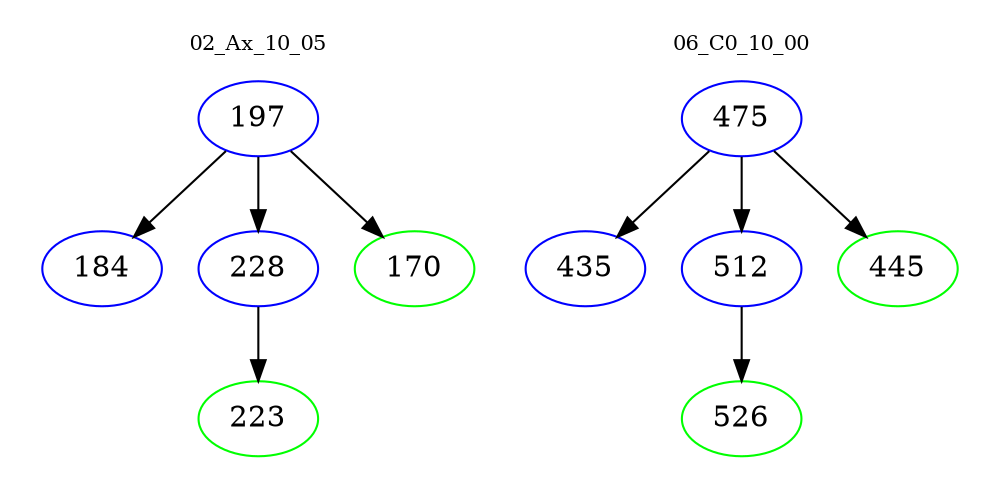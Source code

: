 digraph{
subgraph cluster_0 {
color = white
label = "02_Ax_10_05";
fontsize=10;
T0_197 [label="197", color="blue"]
T0_197 -> T0_184 [color="black"]
T0_184 [label="184", color="blue"]
T0_197 -> T0_228 [color="black"]
T0_228 [label="228", color="blue"]
T0_228 -> T0_223 [color="black"]
T0_223 [label="223", color="green"]
T0_197 -> T0_170 [color="black"]
T0_170 [label="170", color="green"]
}
subgraph cluster_1 {
color = white
label = "06_C0_10_00";
fontsize=10;
T1_475 [label="475", color="blue"]
T1_475 -> T1_435 [color="black"]
T1_435 [label="435", color="blue"]
T1_475 -> T1_512 [color="black"]
T1_512 [label="512", color="blue"]
T1_512 -> T1_526 [color="black"]
T1_526 [label="526", color="green"]
T1_475 -> T1_445 [color="black"]
T1_445 [label="445", color="green"]
}
}
